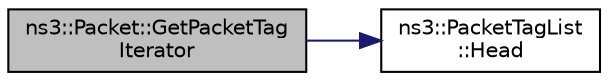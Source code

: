 digraph "ns3::Packet::GetPacketTagIterator"
{
  edge [fontname="Helvetica",fontsize="10",labelfontname="Helvetica",labelfontsize="10"];
  node [fontname="Helvetica",fontsize="10",shape=record];
  rankdir="LR";
  Node1 [label="ns3::Packet::GetPacketTag\lIterator",height=0.2,width=0.4,color="black", fillcolor="grey75", style="filled", fontcolor="black"];
  Node1 -> Node2 [color="midnightblue",fontsize="10",style="solid"];
  Node2 [label="ns3::PacketTagList\l::Head",height=0.2,width=0.4,color="black", fillcolor="white", style="filled",URL="$dd/d19/classns3_1_1PacketTagList.html#a134ba1f369de24c2a5bea79bbfec16d3"];
}
